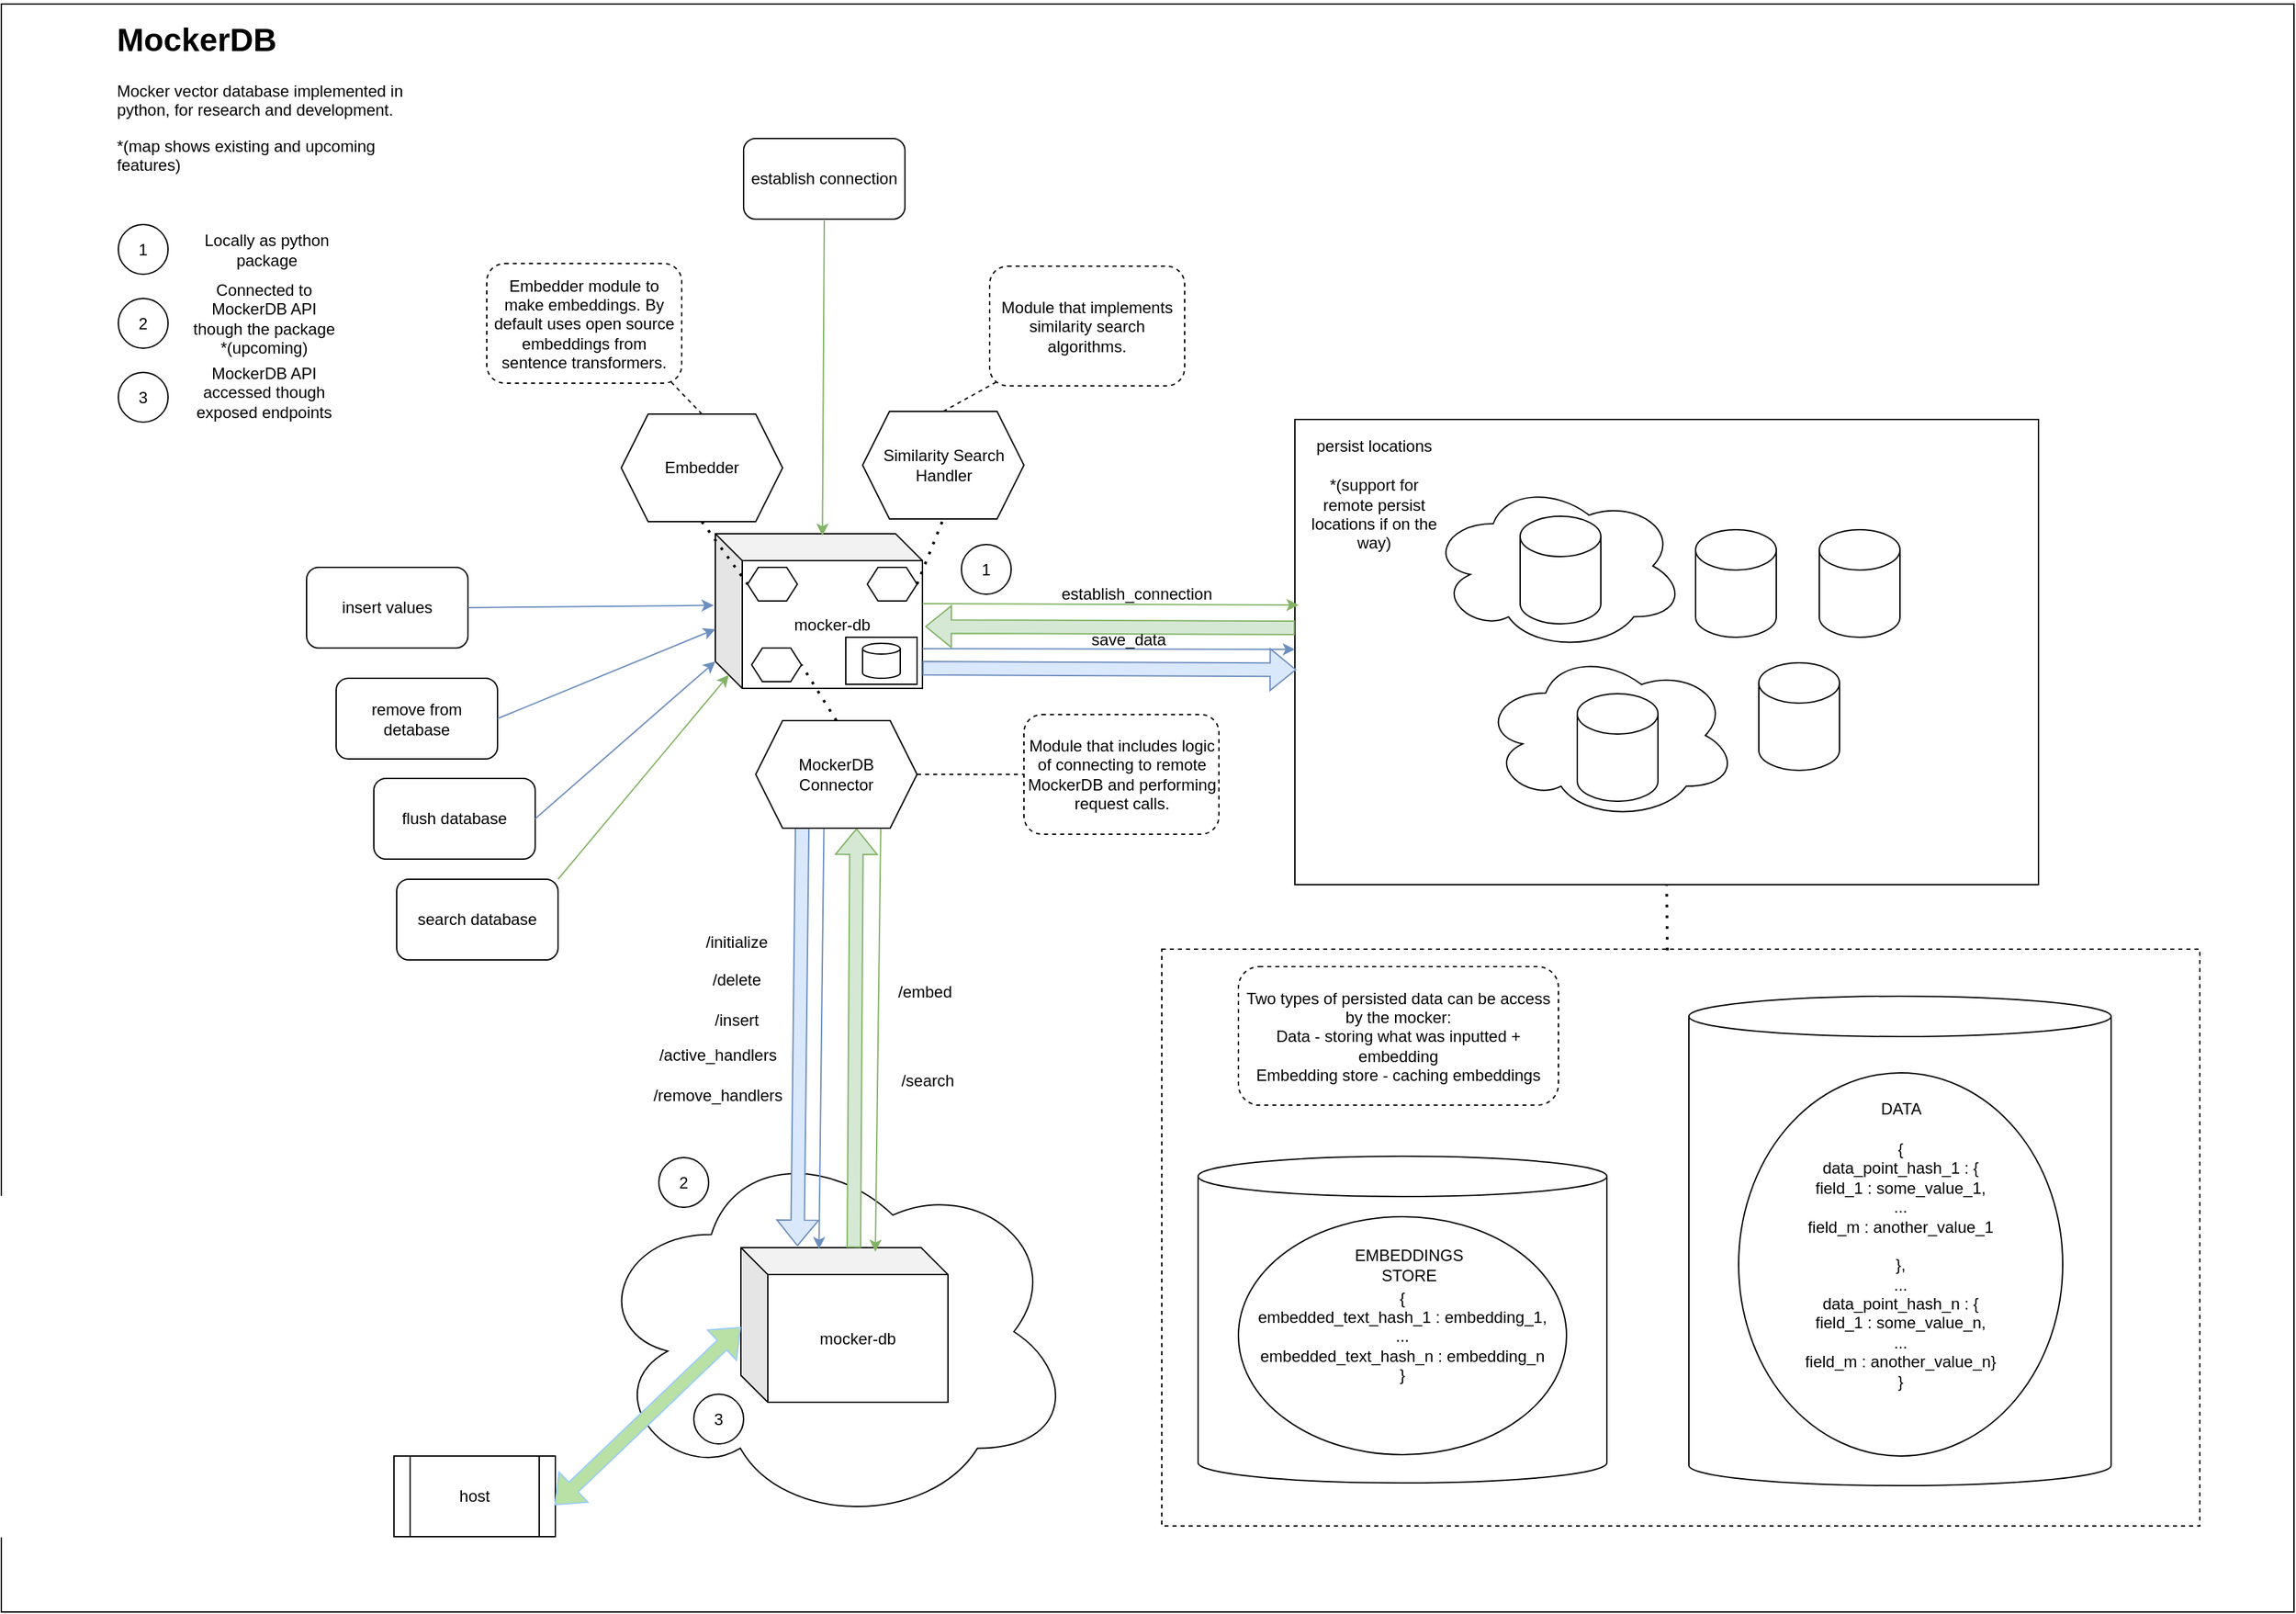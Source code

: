 <mxfile version="23.1.5" type="device">
  <diagram name="flow" id="uL73W-lj93WwKyVfi338">
    <mxGraphModel dx="2474" dy="1667" grid="0" gridSize="10" guides="1" tooltips="1" connect="1" arrows="1" fold="1" page="0" pageScale="1" pageWidth="1169" pageHeight="1654" math="0" shadow="0">
      <root>
        <mxCell id="0" />
        <mxCell id="1" parent="0" />
        <mxCell id="iSVjwkVqsMs2VOfXNG-q-81" value="" style="rounded=0;whiteSpace=wrap;html=1;" parent="1" vertex="1">
          <mxGeometry x="-98" y="-174" width="1705" height="1196" as="geometry" />
        </mxCell>
        <mxCell id="iSVjwkVqsMs2VOfXNG-q-22" value="" style="rounded=0;whiteSpace=wrap;html=1;dashed=1;" parent="1" vertex="1">
          <mxGeometry x="765" y="529" width="772" height="429" as="geometry" />
        </mxCell>
        <mxCell id="iSVjwkVqsMs2VOfXNG-q-20" value="" style="rounded=0;whiteSpace=wrap;html=1;" parent="1" vertex="1">
          <mxGeometry x="864" y="135" width="553" height="346" as="geometry" />
        </mxCell>
        <mxCell id="iSVjwkVqsMs2VOfXNG-q-15" value="" style="ellipse;shape=cloud;whiteSpace=wrap;html=1;" parent="1" vertex="1">
          <mxGeometry x="964" y="181" width="190" height="126" as="geometry" />
        </mxCell>
        <mxCell id="iSVjwkVqsMs2VOfXNG-q-10" value="" style="shape=cylinder3;whiteSpace=wrap;html=1;boundedLbl=1;backgroundOutline=1;size=15;" parent="1" vertex="1">
          <mxGeometry x="792" y="683" width="304" height="243" as="geometry" />
        </mxCell>
        <mxCell id="iSVjwkVqsMs2VOfXNG-q-5" value="" style="shape=cylinder3;whiteSpace=wrap;html=1;boundedLbl=1;backgroundOutline=1;size=15;" parent="1" vertex="1">
          <mxGeometry x="1157" y="564" width="314" height="364" as="geometry" />
        </mxCell>
        <mxCell id="iSVjwkVqsMs2VOfXNG-q-1" value="{&lt;br&gt;data_point_hash_1 : {&lt;br&gt;field_1 : some_value_1,&lt;br&gt;...&lt;br&gt;field_m : another_value_1&lt;br&gt;&lt;br&gt;},&lt;br&gt;...&lt;br&gt;data_point_hash_n : {&lt;br style=&quot;border-color: var(--border-color);&quot;&gt;field_1 : some_value_n,&lt;br style=&quot;border-color: var(--border-color);&quot;&gt;...&lt;br style=&quot;border-color: var(--border-color);&quot;&gt;field_m : another_value_n}&lt;br&gt;}" style="ellipse;whiteSpace=wrap;html=1;" parent="1" vertex="1">
          <mxGeometry x="1194" y="621" width="241" height="285" as="geometry" />
        </mxCell>
        <mxCell id="iSVjwkVqsMs2VOfXNG-q-2" value="{&lt;br&gt;embedded_text_hash_1 : embedding_1,&lt;br&gt;...&lt;br&gt;embedded_text_hash_n : embedding_n&lt;br&gt;}" style="ellipse;whiteSpace=wrap;html=1;" parent="1" vertex="1">
          <mxGeometry x="822" y="728" width="244" height="177" as="geometry" />
        </mxCell>
        <mxCell id="iSVjwkVqsMs2VOfXNG-q-3" value="DATA" style="text;html=1;align=center;verticalAlign=middle;whiteSpace=wrap;rounded=0;" parent="1" vertex="1">
          <mxGeometry x="1284.5" y="633" width="60" height="30" as="geometry" />
        </mxCell>
        <mxCell id="iSVjwkVqsMs2VOfXNG-q-4" value="EMBEDDINGS&lt;br&gt;STORE" style="text;html=1;align=center;verticalAlign=middle;whiteSpace=wrap;rounded=0;" parent="1" vertex="1">
          <mxGeometry x="906" y="746" width="86" height="36" as="geometry" />
        </mxCell>
        <mxCell id="iSVjwkVqsMs2VOfXNG-q-6" value="insert values" style="rounded=1;whiteSpace=wrap;html=1;" parent="1" vertex="1">
          <mxGeometry x="129" y="245" width="120" height="60" as="geometry" />
        </mxCell>
        <mxCell id="iSVjwkVqsMs2VOfXNG-q-7" value="" style="curved=1;endArrow=classic;html=1;rounded=0;entryX=-0.008;entryY=0.463;entryDx=0;entryDy=0;entryPerimeter=0;exitX=1;exitY=0.5;exitDx=0;exitDy=0;fillColor=#dae8fc;strokeColor=#6c8ebf;" parent="1" source="iSVjwkVqsMs2VOfXNG-q-6" target="iSVjwkVqsMs2VOfXNG-q-9" edge="1">
          <mxGeometry width="50" height="50" relative="1" as="geometry">
            <mxPoint x="194" y="269" as="sourcePoint" />
            <mxPoint x="388" y="258" as="targetPoint" />
            <Array as="points" />
          </mxGeometry>
        </mxCell>
        <mxCell id="iSVjwkVqsMs2VOfXNG-q-8" value="establish connection" style="rounded=1;whiteSpace=wrap;html=1;" parent="1" vertex="1">
          <mxGeometry x="454" y="-74" width="120" height="60" as="geometry" />
        </mxCell>
        <mxCell id="iSVjwkVqsMs2VOfXNG-q-9" value="mocker-db" style="shape=cube;whiteSpace=wrap;html=1;boundedLbl=1;backgroundOutline=1;darkOpacity=0.05;darkOpacity2=0.1;" parent="1" vertex="1">
          <mxGeometry x="433" y="220" width="154" height="115" as="geometry" />
        </mxCell>
        <mxCell id="iSVjwkVqsMs2VOfXNG-q-11" value="" style="shape=cylinder3;whiteSpace=wrap;html=1;boundedLbl=1;backgroundOutline=1;size=15;" parent="1" vertex="1">
          <mxGeometry x="1162" y="217" width="60" height="80" as="geometry" />
        </mxCell>
        <mxCell id="iSVjwkVqsMs2VOfXNG-q-12" value="" style="shape=cylinder3;whiteSpace=wrap;html=1;boundedLbl=1;backgroundOutline=1;size=15;" parent="1" vertex="1">
          <mxGeometry x="1254" y="217" width="60" height="80" as="geometry" />
        </mxCell>
        <mxCell id="iSVjwkVqsMs2VOfXNG-q-13" value="" style="shape=cylinder3;whiteSpace=wrap;html=1;boundedLbl=1;backgroundOutline=1;size=15;" parent="1" vertex="1">
          <mxGeometry x="1209" y="316" width="60" height="80" as="geometry" />
        </mxCell>
        <mxCell id="iSVjwkVqsMs2VOfXNG-q-14" value="" style="shape=cylinder3;whiteSpace=wrap;html=1;boundedLbl=1;backgroundOutline=1;size=15;" parent="1" vertex="1">
          <mxGeometry x="1031.5" y="207" width="60" height="80" as="geometry" />
        </mxCell>
        <mxCell id="iSVjwkVqsMs2VOfXNG-q-16" value="" style="ellipse;shape=cloud;whiteSpace=wrap;html=1;" parent="1" vertex="1">
          <mxGeometry x="1003" y="307" width="190" height="126" as="geometry" />
        </mxCell>
        <mxCell id="iSVjwkVqsMs2VOfXNG-q-17" value="" style="shape=cylinder3;whiteSpace=wrap;html=1;boundedLbl=1;backgroundOutline=1;size=15;" parent="1" vertex="1">
          <mxGeometry x="1074" y="339" width="60" height="80" as="geometry" />
        </mxCell>
        <mxCell id="iSVjwkVqsMs2VOfXNG-q-19" value="" style="endArrow=none;dashed=1;html=1;dashPattern=1 3;strokeWidth=2;rounded=0;entryX=0.5;entryY=1;entryDx=0;entryDy=0;exitX=0.487;exitY=0.002;exitDx=0;exitDy=0;exitPerimeter=0;" parent="1" source="iSVjwkVqsMs2VOfXNG-q-22" target="iSVjwkVqsMs2VOfXNG-q-20" edge="1">
          <mxGeometry width="50" height="50" relative="1" as="geometry">
            <mxPoint x="1184" y="594" as="sourcePoint" />
            <mxPoint x="1171" y="515" as="targetPoint" />
          </mxGeometry>
        </mxCell>
        <mxCell id="iSVjwkVqsMs2VOfXNG-q-23" value="persist locations&lt;br&gt;&lt;br&gt;*(support for remote persist locations if on the way)" style="text;html=1;align=center;verticalAlign=middle;whiteSpace=wrap;rounded=0;" parent="1" vertex="1">
          <mxGeometry x="874" y="174" width="98" height="33" as="geometry" />
        </mxCell>
        <mxCell id="iSVjwkVqsMs2VOfXNG-q-24" value="Two types of persisted data can be access by the mocker:&lt;br&gt;Data - storing what was inputted + embedding&lt;br&gt;Embedding store - caching embeddings" style="rounded=1;whiteSpace=wrap;html=1;dashed=1;" parent="1" vertex="1">
          <mxGeometry x="822" y="542" width="238" height="103" as="geometry" />
        </mxCell>
        <mxCell id="iSVjwkVqsMs2VOfXNG-q-25" value="" style="curved=1;endArrow=classic;html=1;rounded=0;entryX=0.517;entryY=0.013;entryDx=0;entryDy=0;entryPerimeter=0;exitX=0.5;exitY=1;exitDx=0;exitDy=0;fillColor=#d5e8d4;strokeColor=#82b366;" parent="1" source="iSVjwkVqsMs2VOfXNG-q-8" target="iSVjwkVqsMs2VOfXNG-q-9" edge="1">
          <mxGeometry width="50" height="50" relative="1" as="geometry">
            <mxPoint x="309" y="112" as="sourcePoint" />
            <mxPoint x="506" y="111" as="targetPoint" />
            <Array as="points" />
          </mxGeometry>
        </mxCell>
        <mxCell id="iSVjwkVqsMs2VOfXNG-q-26" value="" style="curved=1;endArrow=classic;html=1;rounded=0;entryX=0.005;entryY=0.399;entryDx=0;entryDy=0;entryPerimeter=0;exitX=1;exitY=0.452;exitDx=0;exitDy=0;exitPerimeter=0;fillColor=#d5e8d4;strokeColor=#82b366;" parent="1" source="iSVjwkVqsMs2VOfXNG-q-9" target="iSVjwkVqsMs2VOfXNG-q-20" edge="1">
          <mxGeometry width="50" height="50" relative="1" as="geometry">
            <mxPoint x="580" y="269" as="sourcePoint" />
            <mxPoint x="984" y="275" as="targetPoint" />
            <Array as="points" />
          </mxGeometry>
        </mxCell>
        <mxCell id="iSVjwkVqsMs2VOfXNG-q-27" value="" style="shape=flexArrow;endArrow=classic;html=1;rounded=0;exitX=0;exitY=0.448;exitDx=0;exitDy=0;exitPerimeter=0;fillColor=#d5e8d4;strokeColor=#82b366;" parent="1" source="iSVjwkVqsMs2VOfXNG-q-20" edge="1">
          <mxGeometry width="50" height="50" relative="1" as="geometry">
            <mxPoint x="744" y="385" as="sourcePoint" />
            <mxPoint x="589" y="289" as="targetPoint" />
          </mxGeometry>
        </mxCell>
        <mxCell id="iSVjwkVqsMs2VOfXNG-q-28" value="establish_connection" style="text;html=1;align=center;verticalAlign=middle;whiteSpace=wrap;rounded=0;" parent="1" vertex="1">
          <mxGeometry x="688" y="249" width="117" height="31" as="geometry" />
        </mxCell>
        <mxCell id="iSVjwkVqsMs2VOfXNG-q-29" value="" style="shape=flexArrow;endArrow=classic;html=1;rounded=0;exitX=1;exitY=0.87;exitDx=0;exitDy=0;exitPerimeter=0;fillColor=#dae8fc;strokeColor=#6c8ebf;entryX=0.002;entryY=0.538;entryDx=0;entryDy=0;entryPerimeter=0;" parent="1" source="iSVjwkVqsMs2VOfXNG-q-9" target="iSVjwkVqsMs2VOfXNG-q-20" edge="1">
          <mxGeometry width="50" height="50" relative="1" as="geometry">
            <mxPoint x="778.924" y="359.0" as="sourcePoint" />
            <mxPoint x="686" y="470.95" as="targetPoint" />
          </mxGeometry>
        </mxCell>
        <mxCell id="iSVjwkVqsMs2VOfXNG-q-30" value="" style="curved=1;endArrow=classic;html=1;rounded=0;exitX=1;exitY=0.452;exitDx=0;exitDy=0;exitPerimeter=0;fillColor=#dae8fc;strokeColor=#6c8ebf;" parent="1" edge="1">
          <mxGeometry width="50" height="50" relative="1" as="geometry">
            <mxPoint x="587" y="305.5" as="sourcePoint" />
            <mxPoint x="864" y="306" as="targetPoint" />
            <Array as="points" />
          </mxGeometry>
        </mxCell>
        <mxCell id="iSVjwkVqsMs2VOfXNG-q-31" value="save_data" style="text;html=1;align=center;verticalAlign=middle;whiteSpace=wrap;rounded=0;" parent="1" vertex="1">
          <mxGeometry x="682" y="283" width="117" height="31" as="geometry" />
        </mxCell>
        <mxCell id="iSVjwkVqsMs2VOfXNG-q-32" value="Embedder" style="shape=hexagon;perimeter=hexagonPerimeter2;whiteSpace=wrap;html=1;fixedSize=1;" parent="1" vertex="1">
          <mxGeometry x="363" y="131" width="120" height="80" as="geometry" />
        </mxCell>
        <mxCell id="iSVjwkVqsMs2VOfXNG-q-33" value="Similarity Search Handler" style="shape=hexagon;perimeter=hexagonPerimeter2;whiteSpace=wrap;html=1;fixedSize=1;" parent="1" vertex="1">
          <mxGeometry x="542.5" y="129" width="120" height="80" as="geometry" />
        </mxCell>
        <mxCell id="iSVjwkVqsMs2VOfXNG-q-34" value="" style="ellipse;shape=cloud;whiteSpace=wrap;html=1;" parent="1" vertex="1">
          <mxGeometry x="340" y="669" width="360" height="289" as="geometry" />
        </mxCell>
        <mxCell id="iSVjwkVqsMs2VOfXNG-q-35" value="mocker-db" style="shape=cube;whiteSpace=wrap;html=1;boundedLbl=1;backgroundOutline=1;darkOpacity=0.05;darkOpacity2=0.1;" parent="1" vertex="1">
          <mxGeometry x="452" y="751.04" width="154" height="115" as="geometry" />
        </mxCell>
        <mxCell id="iSVjwkVqsMs2VOfXNG-q-36" value="1" style="ellipse;whiteSpace=wrap;html=1;aspect=fixed;" parent="1" vertex="1">
          <mxGeometry x="616" y="228" width="37" height="37" as="geometry" />
        </mxCell>
        <mxCell id="iSVjwkVqsMs2VOfXNG-q-37" value="2" style="ellipse;whiteSpace=wrap;html=1;aspect=fixed;" parent="1" vertex="1">
          <mxGeometry x="391" y="684.04" width="37" height="37" as="geometry" />
        </mxCell>
        <mxCell id="iSVjwkVqsMs2VOfXNG-q-38" value="" style="curved=1;endArrow=classic;html=1;rounded=0;fillColor=#d5e8d4;strokeColor=#82b366;exitX=0.775;exitY=0.994;exitDx=0;exitDy=0;exitPerimeter=0;" parent="1" source="iSVjwkVqsMs2VOfXNG-q-83" edge="1">
          <mxGeometry width="50" height="50" relative="1" as="geometry">
            <mxPoint x="553" y="493" as="sourcePoint" />
            <mxPoint x="552.0" y="754.04" as="targetPoint" />
            <Array as="points" />
          </mxGeometry>
        </mxCell>
        <mxCell id="iSVjwkVqsMs2VOfXNG-q-40" value="" style="shape=flexArrow;endArrow=classic;html=1;rounded=0;exitX=0.288;exitY=0.994;exitDx=0;exitDy=0;exitPerimeter=0;fillColor=#dae8fc;strokeColor=#6c8ebf;entryX=0.273;entryY=-0.009;entryDx=0;entryDy=0;entryPerimeter=0;" parent="1" source="iSVjwkVqsMs2VOfXNG-q-83" target="iSVjwkVqsMs2VOfXNG-q-35" edge="1">
          <mxGeometry width="50" height="50" relative="1" as="geometry">
            <mxPoint x="494.058" y="490.04" as="sourcePoint" />
            <mxPoint x="947" y="600.04" as="targetPoint" />
          </mxGeometry>
        </mxCell>
        <mxCell id="iSVjwkVqsMs2VOfXNG-q-41" value="" style="curved=1;endArrow=classic;html=1;rounded=0;entryX=0.377;entryY=0.009;entryDx=0;entryDy=0;entryPerimeter=0;exitX=0.423;exitY=0.975;exitDx=0;exitDy=0;fillColor=#dae8fc;strokeColor=#6c8ebf;exitPerimeter=0;" parent="1" source="iSVjwkVqsMs2VOfXNG-q-83" target="iSVjwkVqsMs2VOfXNG-q-35" edge="1">
          <mxGeometry width="50" height="50" relative="1" as="geometry">
            <mxPoint x="508.996" y="489.005" as="sourcePoint" />
            <mxPoint x="906" y="649.04" as="targetPoint" />
            <Array as="points" />
          </mxGeometry>
        </mxCell>
        <mxCell id="iSVjwkVqsMs2VOfXNG-q-42" value="" style="shape=flexArrow;endArrow=classic;html=1;rounded=0;fillColor=#d5e8d4;strokeColor=#82b366;entryX=0.625;entryY=1;entryDx=0;entryDy=0;" parent="1" target="iSVjwkVqsMs2VOfXNG-q-83" edge="1">
          <mxGeometry width="50" height="50" relative="1" as="geometry">
            <mxPoint x="536" y="751.04" as="sourcePoint" />
            <mxPoint x="536" y="490.04" as="targetPoint" />
          </mxGeometry>
        </mxCell>
        <mxCell id="iSVjwkVqsMs2VOfXNG-q-43" value="/search" style="text;html=1;align=center;verticalAlign=middle;whiteSpace=wrap;rounded=0;" parent="1" vertex="1">
          <mxGeometry x="561" y="612.04" width="60" height="30" as="geometry" />
        </mxCell>
        <mxCell id="iSVjwkVqsMs2VOfXNG-q-44" value="/insert" style="text;html=1;align=center;verticalAlign=middle;whiteSpace=wrap;rounded=0;" parent="1" vertex="1">
          <mxGeometry x="419" y="567.04" width="60" height="30" as="geometry" />
        </mxCell>
        <mxCell id="iSVjwkVqsMs2VOfXNG-q-45" value="/initialize" style="text;html=1;align=center;verticalAlign=middle;whiteSpace=wrap;rounded=0;" parent="1" vertex="1">
          <mxGeometry x="419" y="509.04" width="60" height="30" as="geometry" />
        </mxCell>
        <mxCell id="iSVjwkVqsMs2VOfXNG-q-46" value="/embed" style="text;html=1;align=center;verticalAlign=middle;whiteSpace=wrap;rounded=0;" parent="1" vertex="1">
          <mxGeometry x="559" y="546.04" width="60" height="30" as="geometry" />
        </mxCell>
        <mxCell id="iSVjwkVqsMs2VOfXNG-q-47" value="/delete" style="text;html=1;align=center;verticalAlign=middle;whiteSpace=wrap;rounded=0;" parent="1" vertex="1">
          <mxGeometry x="419" y="537.04" width="60" height="30" as="geometry" />
        </mxCell>
        <mxCell id="iSVjwkVqsMs2VOfXNG-q-48" value="/active_handlers" style="text;html=1;align=center;verticalAlign=middle;whiteSpace=wrap;rounded=0;" parent="1" vertex="1">
          <mxGeometry x="405" y="593.04" width="60" height="30" as="geometry" />
        </mxCell>
        <mxCell id="iSVjwkVqsMs2VOfXNG-q-49" value="/remove_handlers" style="text;html=1;align=center;verticalAlign=middle;whiteSpace=wrap;rounded=0;" parent="1" vertex="1">
          <mxGeometry x="405" y="623.04" width="60" height="30" as="geometry" />
        </mxCell>
        <mxCell id="iSVjwkVqsMs2VOfXNG-q-51" value="" style="shape=hexagon;perimeter=hexagonPerimeter2;whiteSpace=wrap;html=1;fixedSize=1;size=8;" parent="1" vertex="1">
          <mxGeometry x="546" y="245" width="37" height="25" as="geometry" />
        </mxCell>
        <mxCell id="iSVjwkVqsMs2VOfXNG-q-52" value="" style="shape=hexagon;perimeter=hexagonPerimeter2;whiteSpace=wrap;html=1;fixedSize=1;size=8;" parent="1" vertex="1">
          <mxGeometry x="457" y="245" width="37" height="25" as="geometry" />
        </mxCell>
        <mxCell id="iSVjwkVqsMs2VOfXNG-q-53" value="" style="endArrow=none;dashed=1;html=1;dashPattern=1 3;strokeWidth=2;rounded=0;entryX=0;entryY=0.5;entryDx=0;entryDy=0;exitX=0.5;exitY=1;exitDx=0;exitDy=0;" parent="1" source="iSVjwkVqsMs2VOfXNG-q-32" target="iSVjwkVqsMs2VOfXNG-q-52" edge="1">
          <mxGeometry width="50" height="50" relative="1" as="geometry">
            <mxPoint x="161" y="60" as="sourcePoint" />
            <mxPoint x="211" y="10" as="targetPoint" />
          </mxGeometry>
        </mxCell>
        <mxCell id="iSVjwkVqsMs2VOfXNG-q-54" value="" style="endArrow=none;dashed=1;html=1;dashPattern=1 3;strokeWidth=2;rounded=0;exitX=1;exitY=0.5;exitDx=0;exitDy=0;entryX=0.5;entryY=1;entryDx=0;entryDy=0;" parent="1" source="iSVjwkVqsMs2VOfXNG-q-51" target="iSVjwkVqsMs2VOfXNG-q-33" edge="1">
          <mxGeometry width="50" height="50" relative="1" as="geometry">
            <mxPoint x="618" y="51" as="sourcePoint" />
            <mxPoint x="668" y="1" as="targetPoint" />
          </mxGeometry>
        </mxCell>
        <mxCell id="iSVjwkVqsMs2VOfXNG-q-55" value="1" style="ellipse;whiteSpace=wrap;html=1;aspect=fixed;" parent="1" vertex="1">
          <mxGeometry x="-11" y="-10" width="37" height="37" as="geometry" />
        </mxCell>
        <mxCell id="iSVjwkVqsMs2VOfXNG-q-56" value="2" style="ellipse;whiteSpace=wrap;html=1;aspect=fixed;" parent="1" vertex="1">
          <mxGeometry x="-11" y="45" width="37" height="37" as="geometry" />
        </mxCell>
        <mxCell id="iSVjwkVqsMs2VOfXNG-q-57" value="&lt;h1&gt;MockerDB&lt;/h1&gt;&lt;p&gt;Mocker vector database implemented in python, for research and development.&lt;br&gt;&lt;/p&gt;&lt;p&gt;*(map shows existing and upcoming features)&lt;/p&gt;" style="text;html=1;spacing=5;spacingTop=-20;whiteSpace=wrap;overflow=hidden;rounded=0;" parent="1" vertex="1">
          <mxGeometry x="-17" y="-167" width="228" height="132" as="geometry" />
        </mxCell>
        <mxCell id="iSVjwkVqsMs2VOfXNG-q-59" value="Locally as python package" style="text;html=1;align=center;verticalAlign=middle;whiteSpace=wrap;rounded=0;" parent="1" vertex="1">
          <mxGeometry x="44" y="-6" width="111" height="30" as="geometry" />
        </mxCell>
        <mxCell id="iSVjwkVqsMs2VOfXNG-q-60" value="Connected to MockerDB API though the package *(upcoming)" style="text;html=1;align=center;verticalAlign=middle;whiteSpace=wrap;rounded=0;" parent="1" vertex="1">
          <mxGeometry x="42" y="45" width="111" height="30" as="geometry" />
        </mxCell>
        <mxCell id="iSVjwkVqsMs2VOfXNG-q-61" value="3" style="ellipse;whiteSpace=wrap;html=1;aspect=fixed;" parent="1" vertex="1">
          <mxGeometry x="-11" y="100" width="37" height="37" as="geometry" />
        </mxCell>
        <mxCell id="iSVjwkVqsMs2VOfXNG-q-63" value="MockerDB API accessed though exposed endpoints" style="text;html=1;align=center;verticalAlign=middle;whiteSpace=wrap;rounded=0;" parent="1" vertex="1">
          <mxGeometry x="42" y="100" width="111" height="30" as="geometry" />
        </mxCell>
        <mxCell id="iSVjwkVqsMs2VOfXNG-q-64" value="3" style="ellipse;whiteSpace=wrap;html=1;aspect=fixed;" parent="1" vertex="1">
          <mxGeometry x="417" y="860" width="37" height="37" as="geometry" />
        </mxCell>
        <mxCell id="iSVjwkVqsMs2VOfXNG-q-65" value="host" style="shape=process;whiteSpace=wrap;html=1;backgroundOutline=1;" parent="1" vertex="1">
          <mxGeometry x="194" y="906" width="120" height="60" as="geometry" />
        </mxCell>
        <mxCell id="iSVjwkVqsMs2VOfXNG-q-66" value="" style="shape=flexArrow;endArrow=classic;startArrow=classic;html=1;rounded=0;entryX=0;entryY=0.513;entryDx=0;entryDy=0;entryPerimeter=0;strokeColor=#99CCFF;fillColor=#B9E0A5;exitX=0.995;exitY=0.61;exitDx=0;exitDy=0;exitPerimeter=0;" parent="1" source="iSVjwkVqsMs2VOfXNG-q-65" target="iSVjwkVqsMs2VOfXNG-q-35" edge="1">
          <mxGeometry width="100" height="100" relative="1" as="geometry">
            <mxPoint x="325" y="931.04" as="sourcePoint" />
            <mxPoint x="609" y="986.04" as="targetPoint" />
          </mxGeometry>
        </mxCell>
        <mxCell id="iSVjwkVqsMs2VOfXNG-q-67" value="" style="rounded=0;whiteSpace=wrap;html=1;" parent="1" vertex="1">
          <mxGeometry x="530" y="297" width="53" height="35" as="geometry" />
        </mxCell>
        <mxCell id="iSVjwkVqsMs2VOfXNG-q-68" value="" style="shape=cylinder3;whiteSpace=wrap;html=1;boundedLbl=1;backgroundOutline=1;size=4;" parent="1" vertex="1">
          <mxGeometry x="542.5" y="301.5" width="28" height="26" as="geometry" />
        </mxCell>
        <mxCell id="iSVjwkVqsMs2VOfXNG-q-69" value="search database" style="rounded=1;whiteSpace=wrap;html=1;" parent="1" vertex="1">
          <mxGeometry x="196" y="477" width="120" height="60" as="geometry" />
        </mxCell>
        <mxCell id="iSVjwkVqsMs2VOfXNG-q-70" value="" style="curved=1;endArrow=classic;html=1;rounded=0;exitX=1;exitY=0;exitDx=0;exitDy=0;fillColor=#d5e8d4;strokeColor=#82b366;entryX=0;entryY=0;entryDx=10;entryDy=105;entryPerimeter=0;" parent="1" source="iSVjwkVqsMs2VOfXNG-q-69" target="iSVjwkVqsMs2VOfXNG-q-9" edge="1">
          <mxGeometry width="50" height="50" relative="1" as="geometry">
            <mxPoint x="313" y="322" as="sourcePoint" />
            <mxPoint x="312" y="557" as="targetPoint" />
            <Array as="points" />
          </mxGeometry>
        </mxCell>
        <mxCell id="iSVjwkVqsMs2VOfXNG-q-71" value="remove from detabase" style="rounded=1;whiteSpace=wrap;html=1;" parent="1" vertex="1">
          <mxGeometry x="151" y="327.5" width="120" height="60" as="geometry" />
        </mxCell>
        <mxCell id="iSVjwkVqsMs2VOfXNG-q-72" value="" style="curved=1;endArrow=classic;html=1;rounded=0;entryX=0;entryY=0.617;entryDx=0;entryDy=0;entryPerimeter=0;exitX=1;exitY=0.5;exitDx=0;exitDy=0;fillColor=#dae8fc;strokeColor=#6c8ebf;" parent="1" source="iSVjwkVqsMs2VOfXNG-q-71" target="iSVjwkVqsMs2VOfXNG-q-9" edge="1">
          <mxGeometry width="50" height="50" relative="1" as="geometry">
            <mxPoint x="274" y="337" as="sourcePoint" />
            <mxPoint x="457" y="335" as="targetPoint" />
            <Array as="points" />
          </mxGeometry>
        </mxCell>
        <mxCell id="iSVjwkVqsMs2VOfXNG-q-73" value="flush database" style="rounded=1;whiteSpace=wrap;html=1;" parent="1" vertex="1">
          <mxGeometry x="179" y="402" width="120" height="60" as="geometry" />
        </mxCell>
        <mxCell id="iSVjwkVqsMs2VOfXNG-q-74" value="" style="curved=1;endArrow=classic;html=1;rounded=0;entryX=0;entryY=0;entryDx=0;entryDy=95;entryPerimeter=0;exitX=1;exitY=0.5;exitDx=0;exitDy=0;fillColor=#dae8fc;strokeColor=#6c8ebf;" parent="1" source="iSVjwkVqsMs2VOfXNG-q-73" target="iSVjwkVqsMs2VOfXNG-q-9" edge="1">
          <mxGeometry width="50" height="50" relative="1" as="geometry">
            <mxPoint x="281" y="368" as="sourcePoint" />
            <mxPoint x="445" y="308" as="targetPoint" />
            <Array as="points" />
          </mxGeometry>
        </mxCell>
        <mxCell id="iSVjwkVqsMs2VOfXNG-q-75" value="Embedder module to make embeddings. By default uses open source embeddings from sentence transformers." style="rounded=1;whiteSpace=wrap;html=1;dashed=1;" parent="1" vertex="1">
          <mxGeometry x="263" y="19" width="145" height="89" as="geometry" />
        </mxCell>
        <mxCell id="iSVjwkVqsMs2VOfXNG-q-76" value="" style="endArrow=none;dashed=1;html=1;rounded=0;entryX=0.938;entryY=0.978;entryDx=0;entryDy=0;exitX=0.5;exitY=0;exitDx=0;exitDy=0;entryPerimeter=0;" parent="1" source="iSVjwkVqsMs2VOfXNG-q-32" target="iSVjwkVqsMs2VOfXNG-q-75" edge="1">
          <mxGeometry width="50" height="50" relative="1" as="geometry">
            <mxPoint x="221" y="169" as="sourcePoint" />
            <mxPoint x="271" y="119" as="targetPoint" />
          </mxGeometry>
        </mxCell>
        <mxCell id="iSVjwkVqsMs2VOfXNG-q-77" value="Module that implements similarity search algorithms." style="rounded=1;whiteSpace=wrap;html=1;dashed=1;" parent="1" vertex="1">
          <mxGeometry x="637" y="21" width="145" height="89" as="geometry" />
        </mxCell>
        <mxCell id="iSVjwkVqsMs2VOfXNG-q-80" value="" style="endArrow=none;dashed=1;html=1;rounded=0;entryX=0.037;entryY=0.966;entryDx=0;entryDy=0;exitX=0.5;exitY=0;exitDx=0;exitDy=0;entryPerimeter=0;" parent="1" source="iSVjwkVqsMs2VOfXNG-q-33" target="iSVjwkVqsMs2VOfXNG-q-77" edge="1">
          <mxGeometry width="50" height="50" relative="1" as="geometry">
            <mxPoint x="583" y="96" as="sourcePoint" />
            <mxPoint x="559" y="71" as="targetPoint" />
          </mxGeometry>
        </mxCell>
        <mxCell id="iSVjwkVqsMs2VOfXNG-q-83" value="MockerDB &lt;br&gt;Connector" style="shape=hexagon;perimeter=hexagonPerimeter2;whiteSpace=wrap;html=1;fixedSize=1;" parent="1" vertex="1">
          <mxGeometry x="463" y="359" width="120" height="80" as="geometry" />
        </mxCell>
        <mxCell id="iSVjwkVqsMs2VOfXNG-q-84" value="" style="shape=hexagon;perimeter=hexagonPerimeter2;whiteSpace=wrap;html=1;fixedSize=1;size=8;" parent="1" vertex="1">
          <mxGeometry x="460" y="305" width="37" height="25" as="geometry" />
        </mxCell>
        <mxCell id="iSVjwkVqsMs2VOfXNG-q-85" value="" style="endArrow=none;dashed=1;html=1;dashPattern=1 3;strokeWidth=2;rounded=0;exitX=0.5;exitY=0;exitDx=0;exitDy=0;entryX=1;entryY=0.5;entryDx=0;entryDy=0;" parent="1" source="iSVjwkVqsMs2VOfXNG-q-83" target="iSVjwkVqsMs2VOfXNG-q-84" edge="1">
          <mxGeometry width="50" height="50" relative="1" as="geometry">
            <mxPoint x="586" y="406" as="sourcePoint" />
            <mxPoint x="606" y="357" as="targetPoint" />
          </mxGeometry>
        </mxCell>
        <mxCell id="iSVjwkVqsMs2VOfXNG-q-86" value="" style="endArrow=none;dashed=1;html=1;rounded=0;entryX=0;entryY=0.5;entryDx=0;entryDy=0;exitX=1;exitY=0.5;exitDx=0;exitDy=0;" parent="1" source="iSVjwkVqsMs2VOfXNG-q-83" target="iSVjwkVqsMs2VOfXNG-q-87" edge="1">
          <mxGeometry width="50" height="50" relative="1" as="geometry">
            <mxPoint x="606" y="396" as="sourcePoint" />
            <mxPoint x="645" y="374" as="targetPoint" />
          </mxGeometry>
        </mxCell>
        <mxCell id="iSVjwkVqsMs2VOfXNG-q-87" value="Module that includes logic of connecting to remote MockerDB and performing request calls." style="rounded=1;whiteSpace=wrap;html=1;dashed=1;" parent="1" vertex="1">
          <mxGeometry x="662.5" y="354.5" width="145" height="89" as="geometry" />
        </mxCell>
      </root>
    </mxGraphModel>
  </diagram>
</mxfile>
